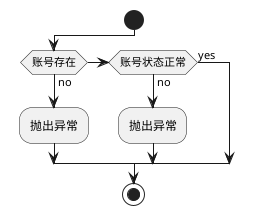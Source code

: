 @startuml
start
if (账号存在) then (no)
    :抛出异常;
else if (账号状态正常) then (no)
    :抛出异常;
else (yes)
endif
stop
@enduml